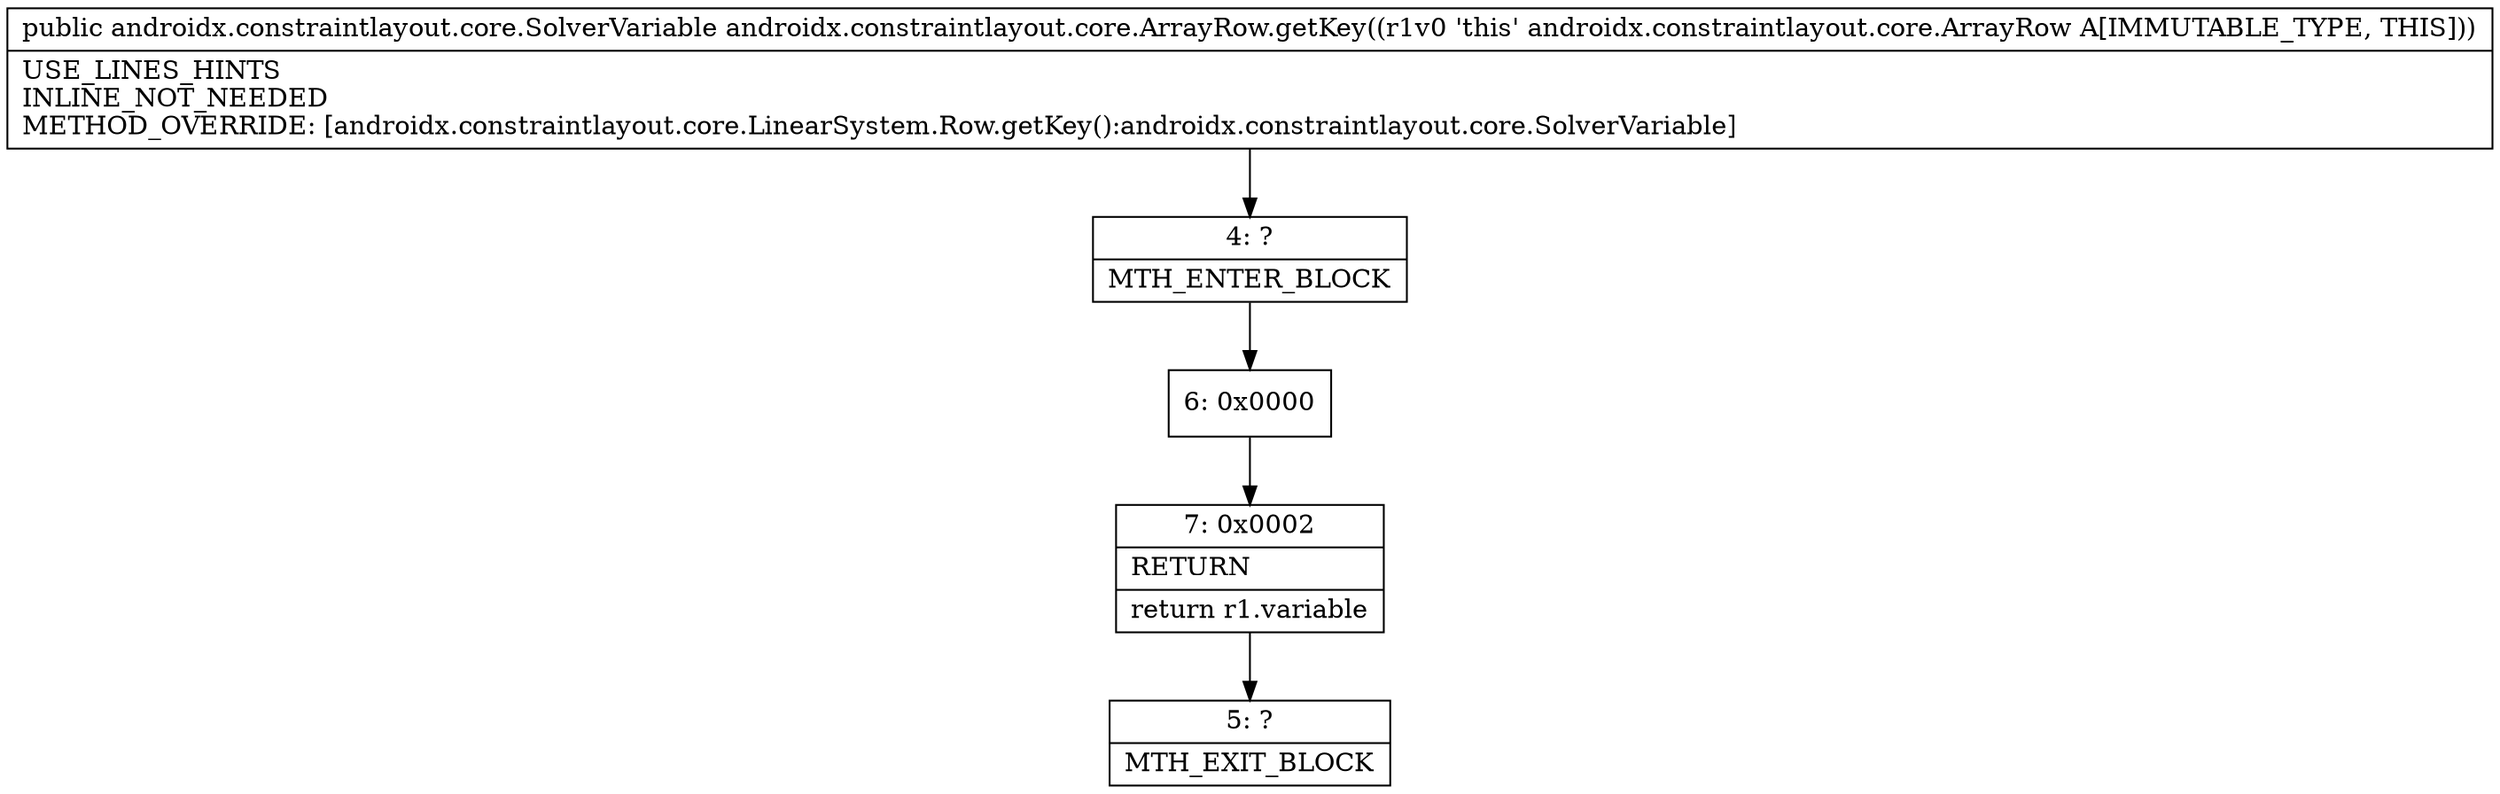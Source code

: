 digraph "CFG forandroidx.constraintlayout.core.ArrayRow.getKey()Landroidx\/constraintlayout\/core\/SolverVariable;" {
Node_4 [shape=record,label="{4\:\ ?|MTH_ENTER_BLOCK\l}"];
Node_6 [shape=record,label="{6\:\ 0x0000}"];
Node_7 [shape=record,label="{7\:\ 0x0002|RETURN\l|return r1.variable\l}"];
Node_5 [shape=record,label="{5\:\ ?|MTH_EXIT_BLOCK\l}"];
MethodNode[shape=record,label="{public androidx.constraintlayout.core.SolverVariable androidx.constraintlayout.core.ArrayRow.getKey((r1v0 'this' androidx.constraintlayout.core.ArrayRow A[IMMUTABLE_TYPE, THIS]))  | USE_LINES_HINTS\lINLINE_NOT_NEEDED\lMETHOD_OVERRIDE: [androidx.constraintlayout.core.LinearSystem.Row.getKey():androidx.constraintlayout.core.SolverVariable]\l}"];
MethodNode -> Node_4;Node_4 -> Node_6;
Node_6 -> Node_7;
Node_7 -> Node_5;
}


